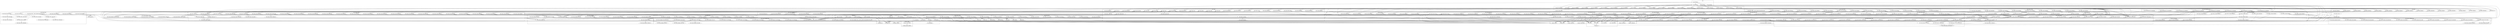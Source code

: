 digraph {
graph [overlap=false]
subgraph cluster_Scalar_Util {
	label="Scalar::Util";
	"Scalar::Util::blessed";
	"Scalar::Util::weaken";
	"Scalar::Util::BEGIN@10";
	"Scalar::Util::BEGIN@9";
}
subgraph cluster_warnings {
	label="warnings";
	"warnings::CORE:match";
	"warnings::unimport";
	"warnings::import";
	"warnings::CORE:regcomp";
}
subgraph cluster_PerlIO {
	label="PerlIO";
	"PerlIO::get_layers";
}
subgraph cluster_Test_More {
	label="Test::More";
	"Test::More::BEGIN@11";
	"Test::More::import";
	"Test::More::BEGIN@18";
	"Test::More::BEGIN@53";
	"Test::More::BEGIN@23";
	"Test::More::BEGIN@3";
	"Test::More::import_extra";
	"Test::More::BEGIN@10";
	"Test::More::BEGIN@4";
	"Test::More::BEGIN@16";
	"Test::More::BEGIN@5";
	"Test::More::BEGIN@225";
	"Test::More::BEGIN@260";
	"Test::More::BEGIN@15";
	"Test::More::done_testing";
	"Test::More::BEGIN@13";
	"Test::More::BEGIN@21";
	"Test::More::ok";
	"Test::More::BEGIN@12";
	"Test::More::BEGIN@121";
	"Test::More::BEGIN@19";
}
subgraph cluster_Test_More_DeepCheck_Strict {
	label="Test::More::DeepCheck::Strict";
	"Test::More::DeepCheck::Strict::BEGIN@6";
	"Test::More::DeepCheck::Strict::BEGIN@5";
	"Test::More::DeepCheck::Strict::BEGIN@2";
	"Test::More::DeepCheck::Strict::BEGIN@63";
	"Test::More::DeepCheck::Strict::BEGIN@7";
	"Test::More::DeepCheck::Strict::BEGIN@8";
	"Test::More::DeepCheck::Strict::BEGIN@3";
	"Test::More::DeepCheck::Strict::BEGIN@10";
}
subgraph cluster_XSLoader {
	label="XSLoader";
	"XSLoader::load";
}
subgraph cluster_Test_Stream_HashBase_Meta {
	label="Test::Stream::HashBase::Meta";
	"Test::Stream::HashBase::Meta::BEGIN@92";
	"Test::Stream::HashBase::Meta::BEGIN@2";
	"Test::Stream::HashBase::Meta::__ANON__[lib/Test/Stream/HashBase/Meta.pm:95]";
	"Test::Stream::HashBase::Meta::BEGIN@3";
	"Test::Stream::HashBase::Meta::new";
	"Test::Stream::HashBase::Meta::get";
	"Test::Stream::HashBase::Meta::baseclass";
	"Test::Stream::HashBase::Meta::order";
	"Test::Stream::HashBase::Meta::BEGIN@5";
	"Test::Stream::HashBase::Meta::add_accessors";
	"Test::Stream::HashBase::Meta::BEGIN@65";
	"Test::Stream::HashBase::Meta::subclass";
	"Test::Stream::HashBase::Meta::__ANON__[lib/Test/Stream/HashBase/Meta.pm:94]";
	"Test::Stream::HashBase::Meta::BEGIN@58";
	"Test::Stream::HashBase::Meta::fields";
}
subgraph cluster_Test_Stream_Exporter_Meta {
	label="Test::Stream::Exporter::Meta";
	"Test::Stream::Exporter::Meta::add_default";
	"Test::Stream::Exporter::Meta::get";
	"Test::Stream::Exporter::Meta::BEGIN@2";
	"Test::Stream::Exporter::Meta::BEGIN@101";
	"Test::Stream::Exporter::Meta::BEGIN@3";
	"Test::Stream::Exporter::Meta::add";
	"Test::Stream::Exporter::Meta::BEGIN@100";
	"Test::Stream::Exporter::Meta::new";
	"Test::Stream::Exporter::Meta::add_default_bulk";
	"Test::Stream::Exporter::Meta::BEGIN@101.2";
	"Test::Stream::Exporter::Meta::BEGIN@89";
	"Test::Stream::Exporter::Meta::exports";
	"Test::Stream::Exporter::Meta::add_bulk";
	"Test::Stream::Exporter::Meta::default";
	"Test::Stream::Exporter::Meta::BEGIN@100.1";
	"Test::Stream::Exporter::Meta::BEGIN@5";
}
subgraph cluster_Test_Stream_Event_Finish {
	label="Test::Stream::Event::Finish";
	"Test::Stream::Event::Finish::BEGIN@2";
	"Test::Stream::Event::Finish::BEGIN@5";
	"Test::Stream::Event::Finish::BEGIN@3";
}
subgraph cluster_warnings_register {
	label="warnings::register";
	"warnings::register::import";
	"warnings::register::mkMask";
}
subgraph cluster_Test_Stream_ExitMagic_Context {
	label="Test::Stream::ExitMagic::Context";
	"Test::Stream::ExitMagic::Context::BEGIN@5";
	"Test::Stream::ExitMagic::Context::init";
	"Test::Stream::ExitMagic::Context::snapshot";
	"Test::Stream::ExitMagic::Context::BEGIN@2";
	"Test::Stream::ExitMagic::Context::BEGIN@3";
}
subgraph cluster_strict {
	label="strict";
	"strict::CORE:match";
	"strict::import";
	"strict::CORE:regcomp";
	"strict::unimport";
	"strict::bits";
}
subgraph cluster_Test_Stream_Event_Bail {
	label="Test::Stream::Event::Bail";
	"Test::Stream::Event::Bail::BEGIN@5";
	"Test::Stream::Event::Bail::BEGIN@3";
	"Test::Stream::Event::Bail::BEGIN@2";
}
subgraph cluster_Test_Stream_PackageUtil {
	label="Test::Stream::PackageUtil";
	"Test::Stream::PackageUtil::BEGIN@46";
	"Test::Stream::PackageUtil::CORE:match";
	"Test::Stream::PackageUtil::BEGIN@2";
	"Test::Stream::PackageUtil::import";
	"Test::Stream::PackageUtil::BEGIN@61";
	"Test::Stream::PackageUtil::package_sym";
	"Test::Stream::PackageUtil::BEGIN@3";
	"Test::Stream::PackageUtil::BEGIN@47";
	"Test::Stream::PackageUtil::package_purge_sym";
	"Test::Stream::PackageUtil::BEGIN@19";
}
subgraph cluster_Test_Stream_ArrayBase {
	label="Test::Stream::ArrayBase";
	"Test::Stream::ArrayBase::BEGIN@9";
	"Test::Stream::ArrayBase::import";
	"Test::Stream::ArrayBase::BEGIN@5";
	"Test::Stream::ArrayBase::BEGIN@6";
	"Test::Stream::ArrayBase::BEGIN@3";
	"Test::Stream::ArrayBase::BEGIN@2";
	"Test::Stream::ArrayBase::BEGIN@29";
	"Test::Stream::ArrayBase::BEGIN@7";
	"Test::Stream::ArrayBase::CORE:subst";
	"Test::Stream::ArrayBase::apply_to";
}
subgraph cluster_Test_Stream_Util {
	label="Test::Stream::Util";
	"Test::Stream::Util::BEGIN@2";
	"Test::Stream::Util::BEGIN@81";
	"Test::Stream::Util::BEGIN@6";
	"Test::Stream::Util::BEGIN@5";
	"Test::Stream::Util::BEGIN@170";
	"Test::Stream::Util::BEGIN@3";
	"Test::Stream::Util::_local_protect";
	"Test::Stream::Util::BEGIN@7";
}
subgraph cluster_Test_Stream_ExitMagic {
	label="Test::Stream::ExitMagic";
	"Test::Stream::ExitMagic::BEGIN@3";
	"Test::Stream::ExitMagic::do_magic";
	"Test::Stream::ExitMagic::BEGIN@7";
	"Test::Stream::ExitMagic::init";
	"Test::Stream::ExitMagic::be_helpful_magic";
	"Test::Stream::ExitMagic::BEGIN@2";
}
subgraph cluster_Test_Stream_Exporter {
	label="Test::Stream::Exporter";
	"Test::Stream::Exporter::BEGIN@3";
	"Test::Stream::Exporter::__ANON__[lib/Test/Stream/Exporter.pm:39]";
	"Test::Stream::Exporter::BEGIN@5";
	"Test::Stream::Exporter::BEGIN@6";
	"Test::Stream::Exporter::default_export";
	"Test::Stream::Exporter::BEGIN@17";
	"Test::Stream::Exporter::import";
	"Test::Stream::Exporter::export_meta";
	"Test::Stream::Exporter::BEGIN@72";
	"Test::Stream::Exporter::default_exports";
	"Test::Stream::Exporter::export_to";
	"Test::Stream::Exporter::export";
	"Test::Stream::Exporter::CORE:subst";
	"Test::Stream::Exporter::cleanup";
	"Test::Stream::Exporter::BEGIN@2";
	"Test::Stream::Exporter::exports";
}
subgraph cluster_Test_Stream_Block {
	label="Test::Stream::Block";
	"Test::Stream::Block::BEGIN@2";
	"Test::Stream::Block::BEGIN@6";
	"Test::Stream::Block::BEGIN@8";
	"Test::Stream::Block::BEGIN@5";
	"Test::Stream::Block::BEGIN@176";
	"Test::Stream::Block::BEGIN@3";
}
subgraph cluster_Test_Stream_Threads {
	label="Test::Stream::Threads";
	"Test::Stream::Threads::BEGIN@6";
	"Test::Stream::Threads::BEGIN@3";
	"Test::Stream::Threads::BEGIN@2";
	"Test::Stream::Threads::BEGIN@5";
	"Test::Stream::Threads::BEGIN@23";
}
subgraph cluster_main {
	label="main";
	"main::RUNTIME";
	"main::BEGIN@4";
	"main::BEGIN@1";
	"main::BEGIN@2";
}
subgraph cluster_Test_Stream_Event {
	label="Test::Stream::Event";
	"Test::Stream::Event::init";
	"Test::Stream::Event::BEGIN@2";
	"Test::Stream::Event::BEGIN@3";
	"Test::Stream::Event::BEGIN@6";
	"Test::Stream::Event::BEGIN@8";
	"Test::Stream::Event::import";
	"Test::Stream::Event::BEGIN@5";
	"Test::Stream::Event::encoding";
}
subgraph cluster_Test_Stream_Event_Subtest {
	label="Test::Stream::Event::Subtest";
	"Test::Stream::Event::Subtest::BEGIN@3";
	"Test::Stream::Event::Subtest::BEGIN@2";
	"Test::Stream::Event::Subtest::BEGIN@6";
	"Test::Stream::Event::Subtest::BEGIN@7";
	"Test::Stream::Event::Subtest::BEGIN@5";
	"Test::Stream::Event::Subtest::BEGIN@9";
}
subgraph cluster_Test_Builder {
	label="Test::Builder";
	"Test::Builder::reset";
	"Test::Builder::BEGIN@3";
	"Test::Builder::BEGIN@12";
	"Test::Builder::BEGIN@262";
	"Test::Builder::BEGIN@22";
	"Test::Builder::BEGIN@4";
	"Test::Builder::BEGIN@11";
	"Test::Builder::BEGIN@261";
	"Test::Builder::BEGIN@14";
	"Test::Builder::BEGIN@15";
	"Test::Builder::new";
	"Test::Builder::BEGIN@5";
	"Test::Builder::BEGIN@13";
	"Test::Builder::BEGIN@944";
	"Test::Builder::BEGIN@17";
	"Test::Builder::create";
	"Test::Builder::BEGIN@20";
	"Test::Builder::BEGIN@18";
}
subgraph cluster_Test_More_DeepCheck {
	label="Test::More::DeepCheck";
	"Test::More::DeepCheck::BEGIN@2";
	"Test::More::DeepCheck::BEGIN@3";
	"Test::More::DeepCheck::BEGIN@5";
}
subgraph cluster_version {
	label="version";
	"version::(bool";
	"version::(cmp";
}
subgraph cluster_Test_Stream_Event_Diag {
	label="Test::Stream::Event::Diag";
	"Test::Stream::Event::Diag::BEGIN@12";
	"Test::Stream::Event::Diag::BEGIN@2";
	"Test::Stream::Event::Diag::BEGIN@10";
	"Test::Stream::Event::Diag::BEGIN@5";
	"Test::Stream::Event::Diag::BEGIN@3";
	"Test::Stream::Event::Diag::BEGIN@11";
}
subgraph cluster_Test_Stream {
	label="Test::Stream";
	"Test::Stream::END";
	"Test::Stream::plan";
	"Test::Stream::before_import";
	"Test::Stream::ended";
	"Test::Stream::failed";
	"Test::Stream::done_testing";
	"Test::Stream::count";
	"Test::Stream::BEGIN@9";
	"Test::Stream::_process_event";
	"Test::Stream::_update_state";
	"Test::Stream::BEGIN@628";
	"Test::Stream::BEGIN@13";
	"Test::Stream::BEGIN@10";
	"Test::Stream::BEGIN@2";
	"Test::Stream::_render_tap";
	"Test::Stream::_finalize_event";
	"Test::Stream::BEGIN@11";
	"Test::Stream::CORE:print";
	"Test::Stream::send";
	"Test::Stream::BEGIN@659";
	"Test::Stream::shared";
	"Test::Stream::init";
	"Test::Stream::BEGIN@8";
	"Test::Stream::BEGIN@12";
	"Test::Stream::BEGIN@47";
	"Test::Stream::BEGIN@15";
	"Test::Stream::BEGIN@3";
	"Test::Stream::_reset";
}
subgraph cluster_Test_Stream_Context {
	label="Test::Stream::Context";
	"Test::Stream::Context::BEGIN@407";
	"Test::Stream::Context::_ok";
	"Test::Stream::Context::ok";
	"Test::Stream::Context::BEGIN@77";
	"Test::Stream::Context::finish";
	"Test::Stream::Context::BEGIN@9";
	"Test::Stream::Context::BEGIN@406";
	"Test::Stream::Context::BEGIN@426";
	"Test::Stream::Context::BEGIN@7";
	"Test::Stream::Context::register_event";
	"Test::Stream::Context::_plan";
	"Test::Stream::Context::_find_context";
	"Test::Stream::Context::snapshot";
	"Test::Stream::Context::BEGIN@385";
	"Test::Stream::Context::BEGIN@5";
	"Test::Stream::Context::CORE:subst";
	"Test::Stream::Context::done_testing";
	"Test::Stream::Context::BEGIN@2";
	"Test::Stream::Context::CORE:match";
	"Test::Stream::Context::BEGIN@433";
	"Test::Stream::Context::BEGIN@425";
	"Test::Stream::Context::BEGIN@11";
	"Test::Stream::Context::BEGIN@12";
	"Test::Stream::Context::BEGIN@24";
	"Test::Stream::Context::DESTROY";
	"Test::Stream::Context::BEGIN@18";
	"Test::Stream::Context::BEGIN@14";
	"Test::Stream::Context::context";
	"Test::Stream::Context::BEGIN@10";
	"Test::Stream::Context::BEGIN@3";
	"Test::Stream::Context::BEGIN@78";
}
subgraph cluster_Test_Stream_HashBase {
	label="Test::Stream::HashBase";
	"Test::Stream::HashBase::BEGIN@29";
	"Test::Stream::HashBase::import";
	"Test::Stream::HashBase::apply_to";
	"Test::Stream::HashBase::BEGIN@3";
	"Test::Stream::HashBase::BEGIN@5";
	"Test::Stream::HashBase::new_ordered";
	"Test::Stream::HashBase::BEGIN@6";
	"Test::Stream::HashBase::BEGIN@2";
	"Test::Stream::HashBase::BEGIN@7";
	"Test::Stream::HashBase::CORE:subst";
	"Test::Stream::HashBase::BEGIN@9";
	"Test::Stream::HashBase::new";
}
subgraph cluster_Test_Stream_Event_Note {
	label="Test::Stream::Event::Note";
	"Test::Stream::Event::Note::BEGIN@3";
	"Test::Stream::Event::Note::BEGIN@5";
	"Test::Stream::Event::Note::BEGIN@10";
	"Test::Stream::Event::Note::BEGIN@2";
}
subgraph cluster_Test_Stream_IOSets {
	label="Test::Stream::IOSets";
	"Test::Stream::IOSets::BEGIN@5";
	"Test::Stream::IOSets::CORE:select";
	"Test::Stream::IOSets::CORE:binmode";
	"Test::Stream::IOSets::__ANON__[lib/Test/Stream/IOSets.pm:76]";
	"Test::Stream::IOSets::new";
	"Test::Stream::IOSets::BEGIN@3";
	"Test::Stream::IOSets::init_legacy";
	"Test::Stream::IOSets::CORE:open";
	"Test::Stream::IOSets::reset_legacy";
	"Test::Stream::IOSets::_apply_layers";
	"Test::Stream::IOSets::_autoflush";
	"Test::Stream::IOSets::open_handles";
	"Test::Stream::IOSets::CORE:match";
	"Test::Stream::IOSets::_copy_io_layers";
	"Test::Stream::IOSets::BEGIN@2";
}
subgraph cluster_Test_More_Tools {
	label="Test::More::Tools";
	"Test::More::Tools::BEGIN@11";
	"Test::More::Tools::BEGIN@2";
	"Test::More::Tools::BEGIN@3";
	"Test::More::Tools::BEGIN@145";
	"Test::More::Tools::BEGIN@12";
	"Test::More::Tools::BEGIN@5";
	"Test::More::Tools::BEGIN@7";
}
subgraph cluster_Config {
	label="Config";
	"Config::import";
	"Config::BEGIN@35";
	"Config::BEGIN@9";
	"Config::TIEHASH";
	"Config::FETCH";
}
subgraph cluster_Test_Stream_Event_Ok {
	label="Test::Stream::Event::Ok";
	"Test::Stream::Event::Ok::init";
	"Test::Stream::Event::Ok::BEGIN@3";
	"Test::Stream::Event::Ok::BEGIN@5";
	"Test::Stream::Event::Ok::BEGIN@134";
	"Test::Stream::Event::Ok::CORE:subst";
	"Test::Stream::Event::Ok::BEGIN@6";
	"Test::Stream::Event::Ok::BEGIN@2";
	"Test::Stream::Event::Ok::BEGIN@9";
	"Test::Stream::Event::Ok::BEGIN@7";
	"Test::Stream::Event::Ok::to_tap";
}
subgraph cluster_vars {
	label="vars";
	"vars::BEGIN@3";
	"vars::import";
	"vars::CORE:match";
	"vars::BEGIN@7";
	"vars::BEGIN@8";
}
subgraph cluster_UNIVERSAL {
	label="UNIVERSAL";
	"UNIVERSAL::can";
	"UNIVERSAL::isa";
	"UNIVERSAL::VERSION";
}
subgraph cluster_Test_Stream_Meta {
	label="Test::Stream::Meta";
	"Test::Stream::Meta::BEGIN@3";
	"Test::Stream::Meta::BEGIN@8";
	"Test::Stream::Meta::init_tester";
	"Test::Stream::Meta::BEGIN@14";
	"Test::Stream::Meta::BEGIN@6";
	"Test::Stream::Meta::is_tester";
	"Test::Stream::Meta::BEGIN@5";
	"Test::Stream::Meta::BEGIN@12";
	"Test::Stream::Meta::BEGIN@2";
}
subgraph cluster_Test_Stream_Carp {
	label="Test::Stream::Carp";
	"Test::Stream::Carp::BEGIN@3";
	"Test::Stream::Carp::BEGIN@5";
	"Test::Stream::Carp::BEGIN@2";
}
subgraph cluster_List_Util {
	label="List::Util";
	"List::Util::BEGIN@12";
	"List::Util::BEGIN@11";
}
subgraph cluster_Test_Stream_Event_Plan {
	label="Test::Stream::Event::Plan";
	"Test::Stream::Event::Plan::to_tap";
	"Test::Stream::Event::Plan::BEGIN@5";
	"Test::Stream::Event::Plan::BEGIN@2";
	"Test::Stream::Event::Plan::BEGIN@10";
	"Test::Stream::Event::Plan::BEGIN@3";
	"Test::Stream::Event::Plan::init";
}
subgraph cluster_Exporter {
	label="Exporter";
	"Exporter::CORE:match";
	"Exporter::CORE:subst";
	"Exporter::import";
}
subgraph cluster_Test_Stream_Subtest {
	label="Test::Stream::Subtest";
	"Test::Stream::Subtest::BEGIN@38";
	"Test::Stream::Subtest::BEGIN@2";
	"Test::Stream::Subtest::BEGIN@9";
	"Test::Stream::Subtest::BEGIN@14";
	"Test::Stream::Subtest::BEGIN@10";
	"Test::Stream::Subtest::BEGIN@3";
	"Test::Stream::Subtest::BEGIN@12";
	"Test::Stream::Subtest::BEGIN@11";
	"Test::Stream::Subtest::BEGIN@5";
}
subgraph cluster_Test_Stream_Toolset {
	label="Test::Stream::Toolset";
	"Test::Stream::Toolset::__ANON__[lib/Test/Stream/Toolset.pm:58]";
	"Test::Stream::Toolset::BEGIN@3";
	"Test::Stream::Toolset::BEGIN@7";
	"Test::Stream::Toolset::BEGIN@11";
	"Test::Stream::Toolset::BEGIN@14";
	"Test::Stream::Toolset::BEGIN@16";
	"Test::Stream::Toolset::BEGIN@2";
	"Test::Stream::Toolset::BEGIN@12";
	"Test::Stream::Toolset::BEGIN@5";
	"Test::Stream::Toolset::BEGIN@6";
	"Test::Stream::Toolset::BEGIN@18";
	"Test::Stream::Toolset::BEGIN@13";
	"Test::Stream::Toolset::BEGIN@15";
	"Test::Stream::Toolset::BEGIN@10";
}
subgraph cluster_Test_Stream_ArrayBase_Meta {
	label="Test::Stream::ArrayBase::Meta";
	"Test::Stream::ArrayBase::Meta::BEGIN@2";
	"Test::Stream::ArrayBase::Meta::get";
	"Test::Stream::ArrayBase::Meta::BEGIN@57";
	"Test::Stream::ArrayBase::Meta::new";
	"Test::Stream::ArrayBase::Meta::BEGIN@5";
	"Test::Stream::ArrayBase::Meta::BEGIN@3";
	"Test::Stream::ArrayBase::Meta::fields";
	"Test::Stream::ArrayBase::Meta::baseclass";
	"Test::Stream::ArrayBase::Meta::subclass";
	"Test::Stream::ArrayBase::Meta::BEGIN@106";
	"Test::Stream::ArrayBase::Meta::_GROW";
	"Test::Stream::ArrayBase::Meta::add_accessors";
}
"Test::More::BEGIN@10" -> "Test::Stream::BEGIN@628";
"Test::Stream::Toolset::BEGIN@13" -> "Test::Stream::Event::Note::BEGIN@2";
"Test::Stream::ExitMagic::do_magic" -> "Test::Stream::ExitMagic::be_helpful_magic";
"Test::More::import" -> "Test::More::import_extra";
"Test::Stream::Event::BEGIN@8" -> "Test::Stream::HashBase::BEGIN@29";
"Test::Stream::Meta::BEGIN@8" -> "Test::Stream::HashBase::import";
"Test::Stream::BEGIN@15" -> "Test::Stream::HashBase::import";
"Test::Stream::Block::BEGIN@8" -> "Test::Stream::HashBase::import";
"Test::Stream::Event::BEGIN@8" -> "Test::Stream::HashBase::import";
"Test::Stream::ExitMagic::Context::BEGIN@5" -> "Test::Stream::HashBase::import";
"Test::Stream::Context::BEGIN@14" -> "Test::Stream::HashBase::import";
"Test::Stream::ExitMagic::BEGIN@7" -> "Test::Stream::HashBase::import";
"Test::Stream::BEGIN@8" -> "Test::Stream::Context::BEGIN@7";
"Test::Stream::Toolset::BEGIN@14" -> "Test::Stream::Event::Ok::BEGIN@6";
"Test::Stream::Context::BEGIN@12" -> "Test::Stream::Meta::BEGIN@5";
"Test::Stream::shared" -> "Test::Stream::ExitMagic::BEGIN@3";
"Test::More::BEGIN@12" -> "Test::Stream::Toolset::BEGIN@14";
"Test::Builder::create" -> "Test::Builder::reset";
"Test::Stream::Context::BEGIN@7" -> "Test::Stream::Carp::BEGIN@2";
"Test::More::BEGIN@10" -> "Test::Stream::BEGIN@659";
"Test::More::BEGIN@12" -> "Test::Stream::Toolset::BEGIN@13";
"Test::More::BEGIN@10" -> "Test::Stream::BEGIN@12";
"Test::Stream::BEGIN@8" -> "Test::Stream::Context::BEGIN@18";
"Test::Stream::Block::BEGIN@176" -> "strict::unimport";
"Test::Stream::Context::BEGIN@385" -> "strict::unimport";
"Test::Stream::Context::BEGIN@406" -> "strict::unimport";
"Test::Stream::Context::BEGIN@77" -> "strict::unimport";
"Test::Stream::Exporter::BEGIN@72" -> "strict::unimport";
"Test::Stream::HashBase::BEGIN@29" -> "strict::unimport";
"Test::Stream::ArrayBase::Meta::BEGIN@57" -> "strict::unimport";
"Test::Stream::Exporter::Meta::BEGIN@101" -> "strict::unimport";
"Test::Builder::BEGIN@261" -> "strict::unimport";
"Test::Stream::Exporter::Meta::BEGIN@89" -> "strict::unimport";
"Config::BEGIN@35" -> "strict::unimport";
"Test::Stream::HashBase::Meta::BEGIN@92" -> "strict::unimport";
"Test::Stream::ArrayBase::BEGIN@29" -> "strict::unimport";
"Test::Stream::PackageUtil::BEGIN@47" -> "strict::unimport";
"Test::Stream::PackageUtil::BEGIN@19" -> "strict::unimport";
"Test::Stream::ArrayBase::Meta::BEGIN@106" -> "strict::unimport";
"Test::Stream::HashBase::Meta::BEGIN@58" -> "strict::unimport";
"Test::Stream::Context::BEGIN@425" -> "strict::unimport";
"Test::Stream::Exporter::Meta::BEGIN@100" -> "strict::unimport";
"Test::Stream::PackageUtil::BEGIN@61" -> "strict::unimport";
"Test::Stream::IOSets::open_handles" -> "Test::Stream::IOSets::_autoflush";
"Test::Stream::IOSets::init_legacy" -> "Test::Stream::IOSets::_autoflush";
"Test::Stream::HashBase::apply_to" -> "Test::Stream::HashBase::Meta::baseclass";
"Test::Stream::Context::BEGIN@10" -> "Test::Stream::Event::BEGIN@5";
"Test::More::ok" -> "Test::Stream::Context::ok";
"Test::Builder::BEGIN@22" -> "Test::Stream::Meta::is_tester";
"Test::Stream::Context::context" -> "Test::Stream::Meta::is_tester";
"Test::More::BEGIN@19" -> "Test::More::DeepCheck::Strict::BEGIN@5";
"Test::Stream::Exporter::__ANON__[lib/Test/Stream/Exporter.pm:39]" -> "Test::Stream::before_import";
"Test::Stream::PackageUtil::package_sym" -> "Test::Stream::PackageUtil::CORE:match";
"Test::Stream::IOSets::init_legacy" -> "Test::Stream::IOSets::open_handles";
"Test::More::BEGIN@10" -> "Test::Stream::BEGIN@10";
"Test::More::BEGIN@21" -> "Test::Builder::BEGIN@3";
"Test::Stream::HashBase::apply_to" -> "Test::Stream::Exporter::Meta::new";
"Test::Stream::Exporter::import" -> "Test::Stream::Exporter::Meta::new";
"Test::Stream::ArrayBase::apply_to" -> "Test::Stream::Exporter::Meta::new";
"Test::Stream::Exporter::BEGIN@17" -> "Test::Stream::Exporter::Meta::new";
"Test::Stream::Exporter::export_to" -> "Test::Stream::Exporter::Meta::new";
"Test::Stream::ArrayBase::apply_to" -> "Test::Stream::ArrayBase::Meta::get";
"Test::Stream::ArrayBase::Meta::subclass" -> "Test::Stream::ArrayBase::Meta::get";
"Exporter::import" -> "Exporter::CORE:match";
"main::BEGIN@4" -> "Test::More::BEGIN@21";
"Test::Stream::Context::BEGIN@10" -> "Test::Stream::Event::BEGIN@2";
"Test::Stream::Threads::BEGIN@6" -> "Config::import";
"Test::Stream::IOSets::init_legacy" -> "Test::Stream::IOSets::_copy_io_layers";
"Test::More::BEGIN@21" -> "Test::Builder::BEGIN@11";
"Test::More::BEGIN@10" -> "Test::Stream::BEGIN@15";
"Test::Stream::HashBase::BEGIN@5" -> "Test::Stream::HashBase::Meta::BEGIN@92";
"Scalar::Util::BEGIN@10" -> "vars::BEGIN@8";
"Test::Stream::Context::BEGIN@12" -> "Test::Stream::Meta::BEGIN@8";
"Test::Stream::BEGIN@8" -> "Test::Stream::Exporter::default_exports";
"main::BEGIN@4" -> "Test::Stream::Exporter::default_exports";
"Test::More::BEGIN@18" -> "Test::Stream::Exporter::default_exports";
"Test::More::BEGIN@12" -> "Test::Stream::Exporter::default_exports";
"Test::More::BEGIN@10" -> "Test::Stream::Exporter::default_exports";
"Test::Stream::Context::BEGIN@12" -> "Test::Stream::Exporter::default_exports";
"Test::More::BEGIN@13" -> "Test::Stream::Exporter::default_exports";
"Test::Stream::Context::BEGIN@9" -> "Test::Stream::Exporter::default_exports";
"Test::Stream::Carp::BEGIN@5" -> "Test::Stream::Exporter::default_exports";
"Test::More::BEGIN@13" -> "Test::Stream::Subtest::BEGIN@9";
"Test::Stream::Exporter::BEGIN@6" -> "Test::Stream::Exporter::Meta::BEGIN@3";
"Test::Stream::ArrayBase::BEGIN@5" -> "Test::Stream::ArrayBase::Meta::_GROW";
"Test::More::DeepCheck::Strict::BEGIN@10" -> "Test::Stream::ArrayBase::BEGIN@7";
"Test::More::BEGIN@12" -> "Test::Stream::Toolset::BEGIN@6";
"Test::More::BEGIN@19" -> "Test::More::DeepCheck::Strict::BEGIN@7";
"Test::Stream::Toolset::BEGIN@11" -> "Test::Stream::Event::Diag::BEGIN@5";
"main::BEGIN@4" -> "Test::More::BEGIN@3";
"Test::Stream::IOSets::new" -> "Test::Stream::IOSets::reset_legacy";
"Test::More::DeepCheck::Strict::BEGIN@10" -> "Test::Stream::ArrayBase::BEGIN@6";
"Test::Stream::Context::BEGIN@9" -> "Test::Stream::Threads::BEGIN@23";
"Test::More::BEGIN@18" -> "Test::More::Tools::BEGIN@11";
"Test::Stream::Exporter::Meta::BEGIN@5" -> "Test::Stream::PackageUtil::import";
"Test::Stream::Meta::BEGIN@12" -> "Test::Stream::PackageUtil::import";
"Test::Stream::Exporter::BEGIN@5" -> "Test::Stream::PackageUtil::import";
"Test::Stream::HashBase::new" -> "Test::Stream::ExitMagic::init";
"Test::Stream::Toolset::BEGIN@11" -> "Test::Stream::Event::Diag::BEGIN@12";
"Scalar::Util::BEGIN@10" -> "vars::BEGIN@3";
"List::Util::BEGIN@12" -> "vars::import";
"Scalar::Util::BEGIN@10" -> "vars::import";
"Test::More::BEGIN@13" -> "Test::Stream::Subtest::BEGIN@10";
"Test::Stream::Event::BEGIN@8" -> "Test::Stream::HashBase::BEGIN@9";
"Test::Stream::Context::BEGIN@5" -> "Scalar::Util::BEGIN@10";
"Test::Stream::Context::BEGIN@11" -> "Test::Stream::Util::BEGIN@81";
"Test::Stream::Toolset::BEGIN@14" -> "Test::Stream::Event::Ok::BEGIN@2";
"main::BEGIN@1" -> "strict::CORE:regcomp";
"Test::More::DeepCheck::Strict::BEGIN@10" -> "Test::Stream::ArrayBase::BEGIN@5";
"Test::Stream::Subtest::BEGIN@14" -> "Test::Stream::Block::BEGIN@5";
"Test::Stream::Exporter::Meta::add" -> "Test::Stream::PackageUtil::package_sym";
"Test::Stream::Exporter::Meta::add_default_bulk" -> "Test::Stream::PackageUtil::package_sym";
"Test::Stream::Exporter::Meta::add_bulk" -> "Test::Stream::PackageUtil::package_sym";
"main::BEGIN@4" -> "Test::More::BEGIN@16";
"Test::More::BEGIN@13" -> "Test::Stream::Subtest::BEGIN@2";
"main::BEGIN@2" -> "warnings::CORE:regcomp";
"Test::Stream::Carp::BEGIN@5" -> "Test::Stream::Exporter::BEGIN@72";
"Test::Stream::Event::Ok::init" -> "Test::Stream::Event::init";
"Test::Stream::Event::Plan::init" -> "Test::Stream::Event::init";
"Test::Stream::HashBase::new" -> "Test::Stream::Event::init";
"Test::Stream::Context::BEGIN@11" -> "Test::Stream::Util::BEGIN@7";
"Test::More::BEGIN@21" -> "Test::Builder::BEGIN@13";
"Test::Stream::Context::done_testing" -> "Test::Stream::done_testing";
"Test::Stream::BEGIN@8" -> "Test::Stream::Context::BEGIN@77";
"Test::Builder::new" -> "Test::Builder::create";
"main::BEGIN@4" -> "Test::More::BEGIN@18";
"main::BEGIN@4" -> "Test::More::BEGIN@53";
"Test::Stream::Carp::BEGIN@5" -> "Test::Stream::Exporter::BEGIN@2";
"Test::Stream::Context::BEGIN@12" -> "Test::Stream::Meta::BEGIN@14";
"Test::Stream::Exporter::BEGIN@6" -> "Test::Stream::Exporter::Meta::BEGIN@100";
"Test::Stream::ArrayBase::BEGIN@5" -> "Test::Stream::ArrayBase::Meta::BEGIN@106";
"Test::Stream::Context::context" -> "Test::Stream::Context::CORE:match";
"Test::Stream::Context::BEGIN@11" -> "Test::Stream::Util::BEGIN@6";
"Test::Stream::BEGIN@8" -> "Test::Stream::Context::BEGIN@3";
"Test::Stream::Toolset::BEGIN@12" -> "Test::Stream::Event::Finish::BEGIN@3";
"vars::import" -> "vars::CORE:match";
"Test::Builder::reset" -> "Test::Stream::HashBase::Meta::__ANON__[lib/Test/Stream/HashBase/Meta.pm:94]";
"Test::Stream::_reset" -> "Test::Stream::HashBase::Meta::__ANON__[lib/Test/Stream/HashBase/Meta.pm:94]";
"Test::Stream::Context::context" -> "Test::Stream::HashBase::Meta::__ANON__[lib/Test/Stream/HashBase/Meta.pm:94]";
"Test::Stream::ExitMagic::be_helpful_magic" -> "Test::Stream::HashBase::Meta::__ANON__[lib/Test/Stream/HashBase/Meta.pm:94]";
"Test::Stream::_update_state" -> "Test::Stream::HashBase::Meta::__ANON__[lib/Test/Stream/HashBase/Meta.pm:94]";
"Test::Stream::Context::_ok" -> "Test::Stream::HashBase::Meta::__ANON__[lib/Test/Stream/HashBase/Meta.pm:94]";
"Test::Stream::Event::Ok::to_tap" -> "Test::Stream::HashBase::Meta::__ANON__[lib/Test/Stream/HashBase/Meta.pm:94]";
"Test::Stream::ExitMagic::do_magic" -> "Test::Stream::HashBase::Meta::__ANON__[lib/Test/Stream/HashBase/Meta.pm:94]";
"Test::Stream::Context::finish" -> "Test::Stream::HashBase::Meta::__ANON__[lib/Test/Stream/HashBase/Meta.pm:94]";
"Test::Stream::END" -> "Test::Stream::HashBase::Meta::__ANON__[lib/Test/Stream/HashBase/Meta.pm:94]";
"Test::Stream::Event::Ok::init" -> "Test::Stream::HashBase::Meta::__ANON__[lib/Test/Stream/HashBase/Meta.pm:94]";
"Test::Stream::_finalize_event" -> "Test::Stream::HashBase::Meta::__ANON__[lib/Test/Stream/HashBase/Meta.pm:94]";
"Test::Stream::Context::_plan" -> "Test::Stream::HashBase::Meta::__ANON__[lib/Test/Stream/HashBase/Meta.pm:94]";
"Test::Stream::_render_tap" -> "Test::Stream::HashBase::Meta::__ANON__[lib/Test/Stream/HashBase/Meta.pm:94]";
"Test::Stream::Event::encoding" -> "Test::Stream::HashBase::Meta::__ANON__[lib/Test/Stream/HashBase/Meta.pm:94]";
"Test::Stream::Context::done_testing" -> "Test::Stream::HashBase::Meta::__ANON__[lib/Test/Stream/HashBase/Meta.pm:94]";
"Test::Stream::Exporter::default_export" -> "Test::Stream::Exporter::export_meta";
"Test::Stream::Exporter::export" -> "Test::Stream::Exporter::export_meta";
"Test::Stream::Exporter::exports" -> "Test::Stream::Exporter::export_meta";
"Test::Stream::Exporter::default_exports" -> "Test::Stream::Exporter::export_meta";
"Test::More::BEGIN@21" -> "Test::Builder::BEGIN@5";
"Test::Stream::END" -> "Test::Stream::ExitMagic::do_magic";
"Test::Stream::Context::BEGIN@5" -> "XSLoader::load";
"Test::Stream::ArrayBase::import" -> "Test::Stream::ArrayBase::apply_to";
"main::BEGIN@4" -> "Test::More::BEGIN@13";
"Test::Stream::BEGIN@8" -> "Test::Stream::Context::BEGIN@12";
"Test::More::BEGIN@21" -> "Test::Builder::BEGIN@12";
"Test::More::BEGIN@10" -> "Test::Stream::BEGIN@47";
"Test::Stream::Exporter::Meta::new" -> "Test::Stream::Exporter::Meta::add_bulk";
"Test::Stream::Exporter::exports" -> "Test::Stream::Exporter::Meta::add_bulk";
"Test::Stream::HashBase::BEGIN@5" -> "Test::Stream::HashBase::Meta::BEGIN@3";
"Test::Stream::Event::Note::BEGIN@2" -> "strict::import";
"Test::Stream::ExitMagic::Context::BEGIN@2" -> "strict::import";
"vars::BEGIN@8" -> "strict::import";
"Test::Stream::BEGIN@2" -> "strict::import";
"List::Util::BEGIN@11" -> "strict::import";
"Test::Stream::Event::Bail::BEGIN@2" -> "strict::import";
"Test::Stream::Event::Diag::BEGIN@2" -> "strict::import";
"Test::Stream::Util::BEGIN@2" -> "strict::import";
"Test::Stream::HashBase::Meta::BEGIN@2" -> "strict::import";
"Test::More::Tools::BEGIN@2" -> "strict::import";
"Test::Stream::PackageUtil::BEGIN@2" -> "strict::import";
"Test::Stream::Carp::BEGIN@2" -> "strict::import";
"Test::Stream::Block::BEGIN@2" -> "strict::import";
"Test::Stream::Event::Ok::BEGIN@2" -> "strict::import";
"Scalar::Util::BEGIN@9" -> "strict::import";
"Test::Stream::IOSets::BEGIN@2" -> "strict::import";
"Test::Builder::BEGIN@4" -> "strict::import";
"Test::Stream::ExitMagic::BEGIN@2" -> "strict::import";
"Test::More::BEGIN@4" -> "strict::import";
"Test::Stream::Exporter::Meta::BEGIN@2" -> "strict::import";
"Test::Stream::Subtest::BEGIN@2" -> "strict::import";
"Test::Stream::Event::Plan::BEGIN@2" -> "strict::import";
"Test::Stream::Exporter::BEGIN@2" -> "strict::import";
"Test::Stream::Meta::BEGIN@2" -> "strict::import";
"Test::Stream::ArrayBase::Meta::BEGIN@2" -> "strict::import";
"Test::Stream::Toolset::BEGIN@2" -> "strict::import";
"Test::More::DeepCheck::BEGIN@2" -> "strict::import";
"Test::Stream::Event::Subtest::BEGIN@2" -> "strict::import";
"Test::Stream::Context::BEGIN@2" -> "strict::import";
"Test::More::DeepCheck::Strict::BEGIN@2" -> "strict::import";
"Test::Stream::HashBase::BEGIN@2" -> "strict::import";
"Config::BEGIN@9" -> "strict::import";
"Test::Stream::Threads::BEGIN@2" -> "strict::import";
"main::BEGIN@1" -> "strict::import";
"Test::Stream::Event::BEGIN@2" -> "strict::import";
"Test::Stream::ArrayBase::BEGIN@2" -> "strict::import";
"Test::Stream::Event::Finish::BEGIN@2" -> "strict::import";
"Test::More::DeepCheck::Strict::BEGIN@10" -> "Test::Stream::ArrayBase::import";
"Test::More::DeepCheck::BEGIN@5" -> "Test::Stream::ArrayBase::import";
"Test::Stream::Toolset::BEGIN@11" -> "Test::Stream::Event::Diag::BEGIN@11";
"Test::Stream::Context::BEGIN@11" -> "Test::Stream::Util::BEGIN@170";
"Test::Stream::Exporter::default_export" -> "Test::Stream::Exporter::Meta::add_default";
"Test::Stream::Toolset::BEGIN@10" -> "Test::Stream::Event::Bail::BEGIN@3";
"Test::More::BEGIN@21" -> "Test::Builder::BEGIN@17";
"Test::More::BEGIN@21" -> "Test::Builder::BEGIN@944";
"main::BEGIN@4" -> "Test::More::import";
"Test::More::BEGIN@10" -> "Test::Stream::BEGIN@11";
"Test::Stream::ExitMagic::do_magic" -> "Test::Stream::HashBase::new";
"Test::Stream::HashBase::new_ordered" -> "Test::Stream::HashBase::new";
"Test::Stream::shared" -> "Test::Stream::HashBase::new";
"Test::Stream::Context::_plan" -> "Test::Stream::send";
"Test::Stream::Context::_ok" -> "Test::Stream::send";
"Test::Stream::Context::finish" -> "Test::Stream::send";
"Test::More::DeepCheck::Strict::BEGIN@10" -> "Test::Stream::ArrayBase::BEGIN@9";
"Test::More::BEGIN@18" -> "Test::More::Tools::BEGIN@12";
"main::RUNTIME" -> "main::BEGIN@1";
"Test::Stream::init" -> "Test::Stream::IOSets::new";
"Test::More::BEGIN@18" -> "Test::More::Tools::BEGIN@7";
"Test::Stream::ArrayBase::apply_to" -> "Test::Stream::ArrayBase::Meta::add_accessors";
"Test::Stream::Threads::BEGIN@6" -> "version::(cmp";
"Test::Stream::Context::BEGIN@7" -> "Test::Stream::Carp::BEGIN@3";
"main::BEGIN@4" -> "Test::More::BEGIN@260";
"Test::Stream::Toolset::BEGIN@12" -> "Test::Stream::Event::Finish::BEGIN@2";
"Test::Stream::IOSets::__ANON__[lib/Test/Stream/IOSets.pm:76]" -> "PerlIO::get_layers";
"Test::Stream::Carp::BEGIN@5" -> "Test::Stream::Exporter::BEGIN@6";
"Test::More::DeepCheck::Strict::BEGIN@10" -> "Test::Stream::ArrayBase::BEGIN@2";
"Test::Stream::Exporter::export_to" -> "Test::Stream::Exporter::Meta::exports";
"Test::Stream::Exporter::Meta::add" -> "Test::Stream::Exporter::Meta::exports";
"Test::Stream::Exporter::Meta::add_bulk" -> "Test::Stream::Exporter::Meta::exports";
"Test::Stream::Exporter::Meta::add_default_bulk" -> "Test::Stream::Exporter::Meta::exports";
"main::BEGIN@4" -> "Test::More::BEGIN@15";
"Test::Stream::Toolset::BEGIN@14" -> "Test::Stream::Event::Ok::BEGIN@134";
"Test::Stream::Event::Bail::BEGIN@5" -> "Test::Stream::Event::import";
"Test::Stream::Event::Note::BEGIN@5" -> "Test::Stream::Event::import";
"Test::Stream::Event::Ok::BEGIN@9" -> "Test::Stream::Event::import";
"Test::Stream::Event::Plan::BEGIN@5" -> "Test::Stream::Event::import";
"Test::Stream::Event::Finish::BEGIN@5" -> "Test::Stream::Event::import";
"Test::Stream::Event::Subtest::BEGIN@9" -> "Test::Stream::Event::import";
"Test::Stream::Event::Diag::BEGIN@5" -> "Test::Stream::Event::import";
"main::BEGIN@4" -> "Test::More::BEGIN@5";
"Test::Stream::ArrayBase::BEGIN@5" -> "Test::Stream::ArrayBase::Meta::BEGIN@57";
"Test::More::BEGIN@21" -> "Test::Builder::BEGIN@14";
"Test::Stream::ExitMagic::do_magic" -> "Test::Stream::failed";
"Test::Stream::IOSets::_apply_layers" -> "Test::Stream::IOSets::CORE:binmode";
"Test::More::BEGIN@12" -> "Test::Stream::Toolset::BEGIN@15";
"Test::Stream::send" -> "Test::Stream::_finalize_event";
"Test::Stream::HashBase::BEGIN@5" -> "Test::Stream::HashBase::Meta::BEGIN@2";
"Test::More::BEGIN@10" -> "Test::Stream::BEGIN@2";
"main::BEGIN@4" -> "Test::More::BEGIN@19";
"Test::Stream::Subtest::BEGIN@14" -> "Test::Stream::Block::BEGIN@6";
"Test::Stream::Subtest::BEGIN@14" -> "Test::Stream::Block::BEGIN@2";
"Test::Stream::Context::BEGIN@9" -> "Test::Stream::Threads::BEGIN@6";
"Test::Stream::Exporter::BEGIN@5" -> "Test::Stream::PackageUtil::BEGIN@47";
"Test::More::BEGIN@21" -> "Test::Builder::BEGIN@262";
"Test::More::BEGIN@18" -> "Test::More::Tools::BEGIN@2";
"Test::Stream::IOSets::_copy_io_layers" -> "Test::Stream::Util::_local_protect";
"Test::Stream::Carp::BEGIN@5" -> "Test::Stream::Exporter::BEGIN@5";
"Test::More::BEGIN@13" -> "Test::Stream::Subtest::BEGIN@11";
"warnings::register::import" -> "warnings::register::mkMask";
"Test::Stream::Carp::BEGIN@5" -> "Test::Stream::Exporter::import";
"Test::More::Tools::BEGIN@7" -> "Test::Stream::Exporter::import";
"Test::Stream::Meta::BEGIN@14" -> "Test::Stream::Exporter::import";
"Test::Stream::Toolset::BEGIN@18" -> "Test::Stream::Exporter::import";
"Test::More::BEGIN@23" -> "Test::Stream::Exporter::import";
"Test::Stream::Context::BEGIN@18" -> "Test::Stream::Exporter::import";
"Test::Stream::Util::BEGIN@6" -> "Test::Stream::Exporter::import";
"Test::Stream::BEGIN@47" -> "Test::Stream::Exporter::import";
"Test::Stream::Threads::BEGIN@23" -> "Test::Stream::Exporter::import";
"Test::Stream::Subtest::BEGIN@5" -> "Test::Stream::Exporter::import";
"Test::Stream::Threads::BEGIN@5" -> "Config::FETCH";
"Test::Stream::HashBase::apply_to" -> "Test::Stream::Exporter::export_to";
"Test::Stream::Exporter::import" -> "Test::Stream::Exporter::export_to";
"Test::More::import" -> "Test::Stream::Exporter::export_to";
"Test::Stream::ArrayBase::apply_to" -> "Test::Stream::Exporter::export_to";
"Test::Stream::Event::import" -> "Test::Stream::Exporter::export_to";
"Test::Stream::Exporter::__ANON__[lib/Test/Stream/Exporter.pm:39]" -> "Test::Stream::Exporter::export_to";
"Test::Stream::ExitMagic::do_magic" -> "Test::Stream::plan";
"Test::Stream::Exporter::cleanup" -> "Test::Stream::PackageUtil::package_purge_sym";
"vars::BEGIN@7" -> "warnings::register::import";
"main::BEGIN@4" -> "Test::More::BEGIN@11";
"Test::Builder::BEGIN@22" -> "Test::Stream::HashBase::Meta::__ANON__[lib/Test/Stream/HashBase/Meta.pm:95]";
"Test::Stream::Event::import" -> "Test::Stream::Context::register_event";
"Test::Stream::Toolset::BEGIN@14" -> "Test::Stream::Event::Ok::BEGIN@5";
"Test::More::BEGIN@21" -> "Test::Builder::BEGIN@18";
"Test::Stream::Threads::BEGIN@6" -> "Config::TIEHASH";
"Test::Stream::ArrayBase::BEGIN@5" -> "Test::Stream::ArrayBase::Meta::BEGIN@2";
"Test::Builder::BEGIN@11" -> "UNIVERSAL::VERSION";
"Test::More::BEGIN@10" -> "UNIVERSAL::VERSION";
"Test::Stream::done_testing" -> "Test::Stream::Context::snapshot";
"Test::Stream::Context::_plan" -> "Test::Stream::Context::snapshot";
"Test::Stream::Context::_ok" -> "Test::Stream::Context::snapshot";
"Test::Stream::Context::BEGIN@9" -> "Test::Stream::Threads::BEGIN@2";
"Test::Stream::Toolset::__ANON__[lib/Test/Stream/Toolset.pm:58]" -> "Test::Stream::Meta::init_tester";
"Test::Stream::ArrayBase::apply_to" -> "Test::More::DeepCheck::BEGIN@5";
"Test::Stream::HashBase::new" -> "Test::Stream::init";
"Test::Stream::Carp::BEGIN@5" -> "Test::Stream::Exporter::BEGIN@3";
"Test::Stream::BEGIN@8" -> "Test::Stream::Exporter::__ANON__[lib/Test/Stream/Exporter.pm:39]";
"Test::Stream::Event::Diag::BEGIN@10" -> "Test::Stream::Exporter::__ANON__[lib/Test/Stream/Exporter.pm:39]";
"Test::Stream::HashBase::Meta::BEGIN@5" -> "Test::Stream::Exporter::__ANON__[lib/Test/Stream/Exporter.pm:39]";
"Test::More::Tools::BEGIN@5" -> "Test::Stream::Exporter::__ANON__[lib/Test/Stream/Exporter.pm:39]";
"Test::Stream::Event::Subtest::BEGIN@7" -> "Test::Stream::Exporter::__ANON__[lib/Test/Stream/Exporter.pm:39]";
"Test::More::BEGIN@15" -> "Test::Stream::Exporter::__ANON__[lib/Test/Stream/Exporter.pm:39]";
"Test::Stream::Event::Note::BEGIN@10" -> "Test::Stream::Exporter::__ANON__[lib/Test/Stream/Exporter.pm:39]";
"Test::Builder::BEGIN@11" -> "Test::Stream::Exporter::__ANON__[lib/Test/Stream/Exporter.pm:39]";
"Test::More::BEGIN@12" -> "Test::Stream::Exporter::__ANON__[lib/Test/Stream/Exporter.pm:39]";
"Test::Stream::IOSets::BEGIN@5" -> "Test::Stream::Exporter::__ANON__[lib/Test/Stream/Exporter.pm:39]";
"Test::Stream::ArrayBase::Meta::BEGIN@5" -> "Test::Stream::Exporter::__ANON__[lib/Test/Stream/Exporter.pm:39]";
"Test::Stream::HashBase::BEGIN@6" -> "Test::Stream::Exporter::__ANON__[lib/Test/Stream/Exporter.pm:39]";
"Test::Stream::Toolset::BEGIN@11" -> "Test::Stream::Exporter::__ANON__[lib/Test/Stream/Exporter.pm:39]";
"Test::More::BEGIN@18" -> "Test::Stream::Exporter::__ANON__[lib/Test/Stream/Exporter.pm:39]";
"Test::Stream::Event::BEGIN@6" -> "Test::Stream::Exporter::__ANON__[lib/Test/Stream/Exporter.pm:39]";
"Test::Stream::Event::Plan::BEGIN@10" -> "Test::Stream::Exporter::__ANON__[lib/Test/Stream/Exporter.pm:39]";
"Test::Stream::BEGIN@11" -> "Test::Stream::Exporter::__ANON__[lib/Test/Stream/Exporter.pm:39]";
"Test::More::BEGIN@11" -> "Test::Stream::Exporter::__ANON__[lib/Test/Stream/Exporter.pm:39]";
"Test::Builder::BEGIN@13" -> "Test::Stream::Exporter::__ANON__[lib/Test/Stream/Exporter.pm:39]";
"Test::Builder::BEGIN@17" -> "Test::Stream::Exporter::__ANON__[lib/Test/Stream/Exporter.pm:39]";
"Test::Stream::Util::BEGIN@7" -> "Test::Stream::Exporter::__ANON__[lib/Test/Stream/Exporter.pm:39]";
"Test::Stream::Context::BEGIN@9" -> "Test::Stream::Exporter::__ANON__[lib/Test/Stream/Exporter.pm:39]";
"Test::Stream::Toolset::BEGIN@10" -> "Test::Stream::Exporter::__ANON__[lib/Test/Stream/Exporter.pm:39]";
"Test::Stream::BEGIN@13" -> "Test::Stream::Exporter::__ANON__[lib/Test/Stream/Exporter.pm:39]";
"Test::Builder::BEGIN@15" -> "Test::Stream::Exporter::__ANON__[lib/Test/Stream/Exporter.pm:39]";
"Test::Stream::Toolset::BEGIN@5" -> "Test::Stream::Exporter::__ANON__[lib/Test/Stream/Exporter.pm:39]";
"Test::Stream::Subtest::BEGIN@11" -> "Test::Stream::Exporter::__ANON__[lib/Test/Stream/Exporter.pm:39]";
"Test::Stream::BEGIN@12" -> "Test::Stream::Exporter::__ANON__[lib/Test/Stream/Exporter.pm:39]";
"Test::Stream::Toolset::BEGIN@13" -> "Test::Stream::Exporter::__ANON__[lib/Test/Stream/Exporter.pm:39]";
"Test::Builder::BEGIN@12" -> "Test::Stream::Exporter::__ANON__[lib/Test/Stream/Exporter.pm:39]";
"Test::More::DeepCheck::Strict::BEGIN@8" -> "Test::Stream::Exporter::__ANON__[lib/Test/Stream/Exporter.pm:39]";
"Test::Stream::Context::BEGIN@12" -> "Test::Stream::Exporter::__ANON__[lib/Test/Stream/Exporter.pm:39]";
"Test::Stream::Event::Diag::BEGIN@12" -> "Test::Stream::Exporter::__ANON__[lib/Test/Stream/Exporter.pm:39]";
"Test::Stream::Context::BEGIN@11" -> "Test::Stream::Exporter::__ANON__[lib/Test/Stream/Exporter.pm:39]";
"Test::More::BEGIN@13" -> "Test::Stream::Exporter::__ANON__[lib/Test/Stream/Exporter.pm:39]";
"Test::Stream::Meta::BEGIN@6" -> "Test::Stream::Exporter::__ANON__[lib/Test/Stream/Exporter.pm:39]";
"Test::More::DeepCheck::Strict::BEGIN@6" -> "Test::Stream::Exporter::__ANON__[lib/Test/Stream/Exporter.pm:39]";
"Test::Stream::Block::BEGIN@6" -> "Test::Stream::Exporter::__ANON__[lib/Test/Stream/Exporter.pm:39]";
"Test::Stream::Toolset::BEGIN@12" -> "Test::Stream::Exporter::__ANON__[lib/Test/Stream/Exporter.pm:39]";
"Test::More::BEGIN@19" -> "Test::Stream::Exporter::__ANON__[lib/Test/Stream/Exporter.pm:39]";
"Test::Stream::Toolset::BEGIN@14" -> "Test::Stream::Exporter::__ANON__[lib/Test/Stream/Exporter.pm:39]";
"Test::Stream::Toolset::BEGIN@7" -> "Test::Stream::Exporter::__ANON__[lib/Test/Stream/Exporter.pm:39]";
"Test::Stream::Subtest::BEGIN@12" -> "Test::Stream::Exporter::__ANON__[lib/Test/Stream/Exporter.pm:39]";
"Test::Stream::Event::Subtest::BEGIN@6" -> "Test::Stream::Exporter::__ANON__[lib/Test/Stream/Exporter.pm:39]";
"Test::More::Tools::BEGIN@11" -> "Test::Stream::Exporter::__ANON__[lib/Test/Stream/Exporter.pm:39]";
"Test::Stream::Toolset::BEGIN@16" -> "Test::Stream::Exporter::__ANON__[lib/Test/Stream/Exporter.pm:39]";
"Test::Stream::Event::Ok::BEGIN@6" -> "Test::Stream::Exporter::__ANON__[lib/Test/Stream/Exporter.pm:39]";
"Test::Stream::ArrayBase::BEGIN@6" -> "Test::Stream::Exporter::__ANON__[lib/Test/Stream/Exporter.pm:39]";
"Test::Builder::BEGIN@20" -> "Test::Stream::Exporter::__ANON__[lib/Test/Stream/Exporter.pm:39]";
"Test::Stream::Subtest::BEGIN@14" -> "Test::Stream::Exporter::__ANON__[lib/Test/Stream/Exporter.pm:39]";
"Test::Stream::Context::BEGIN@7" -> "Test::Stream::Exporter::__ANON__[lib/Test/Stream/Exporter.pm:39]";
"Test::Stream::Toolset::BEGIN@15" -> "Test::Stream::Exporter::__ANON__[lib/Test/Stream/Exporter.pm:39]";
"Test::More::DeepCheck::Strict::BEGIN@7" -> "Test::Stream::Exporter::__ANON__[lib/Test/Stream/Exporter.pm:39]";
"Test::Stream::Event::Ok::BEGIN@7" -> "Test::Stream::Exporter::__ANON__[lib/Test/Stream/Exporter.pm:39]";
"Test::Stream::Toolset::BEGIN@6" -> "Test::Stream::Exporter::__ANON__[lib/Test/Stream/Exporter.pm:39]";
"Test::Stream::Subtest::BEGIN@9" -> "Test::Stream::Exporter::__ANON__[lib/Test/Stream/Exporter.pm:39]";
"Test::More::BEGIN@10" -> "Test::Stream::Exporter::__ANON__[lib/Test/Stream/Exporter.pm:39]";
"Test::Builder::BEGIN@14" -> "Test::Stream::Exporter::__ANON__[lib/Test/Stream/Exporter.pm:39]";
"Test::Stream::BEGIN@9" -> "Test::Stream::Exporter::__ANON__[lib/Test/Stream/Exporter.pm:39]";
"Test::Stream::ArrayBase::apply_to" -> "Test::More::DeepCheck::BEGIN@2";
"Test::Stream::BEGIN@8" -> "Test::Stream::Context::BEGIN@2";
"Test::Stream::Toolset::BEGIN@13" -> "Test::Stream::Event::Note::BEGIN@10";
"Test::Stream::HashBase::apply_to" -> "Test::Stream::HashBase::Meta::new";
"Test::Stream::HashBase::new_ordered" -> "Test::Stream::HashBase::Meta::new";
"Test::Stream::HashBase::BEGIN@5" -> "Test::Stream::HashBase::Meta::BEGIN@5";
"Test::Stream::Context::BEGIN@12" -> "Test::Stream::Meta::BEGIN@12";
"Test::Stream::BEGIN@8" -> "Test::Stream::Context::BEGIN@14";
"Test::More::BEGIN@10" -> "Test::Stream::BEGIN@8";
"Test::Stream::send" -> "Test::Stream::_process_event";
"Test::Stream::send" -> "Test::Stream::_update_state";
"Test::More::BEGIN@10" -> "Test::Stream::BEGIN@9";
"Test::Stream::BEGIN@10" -> "Test::Stream::IOSets::BEGIN@3";
"main::BEGIN@4" -> "Test::More::BEGIN@10";
"Test::Stream::Context::finish" -> "Test::Stream::ExitMagic::Context::snapshot";
"Test::Stream::_update_state" -> "Test::Stream::ExitMagic::Context::snapshot";
"Test::Stream::Toolset::BEGIN@14" -> "Test::Stream::Event::Ok::BEGIN@9";
"main::BEGIN@4" -> "Test::More::BEGIN@23";
"Test::More::done_testing" -> "Test::Stream::Context::done_testing";
"Test::Stream::Toolset::BEGIN@11" -> "Test::Stream::Event::Diag::BEGIN@2";
"Test::Stream::Context::register_event" -> "Test::Stream::Context::CORE:subst";
"Test::More::BEGIN@10" -> "Test::Stream::Exporter::cleanup";
"Test::Stream::Context::BEGIN@11" -> "Test::Stream::Exporter::cleanup";
"Test::Stream::Context::BEGIN@9" -> "Test::Stream::Exporter::cleanup";
"Test::Stream::Context::BEGIN@12" -> "Test::Stream::Exporter::cleanup";
"Test::More::BEGIN@13" -> "Test::Stream::Exporter::cleanup";
"Test::More::BEGIN@12" -> "Test::Stream::Exporter::cleanup";
"Test::Stream::Context::BEGIN@7" -> "Test::Stream::Exporter::cleanup";
"Test::More::BEGIN@18" -> "Test::Stream::Exporter::cleanup";
"main::BEGIN@4" -> "Test::Stream::Exporter::cleanup";
"Test::Stream::BEGIN@8" -> "Test::Stream::Exporter::cleanup";
"Test::Stream::IOSets::_apply_layers" -> "Test::Stream::IOSets::CORE:match";
"Test::More::BEGIN@19" -> "Test::More::DeepCheck::Strict::BEGIN@6";
"Test::More::BEGIN@12" -> "Test::Stream::Toolset::BEGIN@12";
"Test::Stream::Exporter::BEGIN@6" -> "Test::Stream::Exporter::Meta::BEGIN@101.2";
"Test::Stream::BEGIN@8" -> "Test::Stream::Context::BEGIN@433";
"Test::More::BEGIN@21" -> "Test::Builder::BEGIN@4";
"Test::Stream::Subtest::BEGIN@14" -> "Test::Stream::Block::BEGIN@8";
"strict::import" -> "strict::bits";
"main::BEGIN@1" -> "strict::bits";
"strict::unimport" -> "strict::bits";
"Test::Stream::Carp::BEGIN@5" -> "Test::Stream::Exporter::BEGIN@17";
"Test::Stream::HashBase::new" -> "Test::Stream::Event::Plan::init";
"Test::Stream::Exporter::BEGIN@6" -> "Test::Stream::Exporter::Meta::BEGIN@100.1";
"main::BEGIN@2" -> "warnings::CORE:match";
"Scalar::Util::BEGIN@10" -> "vars::BEGIN@7";
"Test::More::BEGIN@12" -> "Test::Stream::Toolset::BEGIN@5";
"main::RUNTIME" -> "main::BEGIN@2";
"Test::More::BEGIN@18" -> "Test::More::Tools::BEGIN@3";
"Test::Stream::shared" -> "Test::Stream::ExitMagic::Context::BEGIN@3";
"Test::Stream::Toolset::BEGIN@15" -> "Test::Stream::Event::Plan::BEGIN@10";
"Test::Stream::HashBase::new" -> "Test::Stream::Event::Ok::init";
"Test::Stream::Exporter::BEGIN@5" -> "Test::Stream::PackageUtil::BEGIN@46";
"Test::Stream::Subtest::BEGIN@14" -> "Test::Stream::Block::BEGIN@3";
"Test::Stream::Toolset::BEGIN@10" -> "Test::Stream::Event::Bail::BEGIN@5";
"Test::Stream::Context::context" -> "Test::Stream::Context::_find_context";
"Test::Stream::Event::BEGIN@8" -> "Test::Stream::HashBase::BEGIN@2";
"Test::Stream::Event::BEGIN@8" -> "Test::Stream::HashBase::BEGIN@5";
"Test::Stream::Event::BEGIN@8" -> "Test::Stream::HashBase::BEGIN@6";
"Test::Stream::Event::BEGIN@8" -> "Test::Stream::HashBase::BEGIN@7";
"Test::Stream::Context::BEGIN@7" -> "Test::Stream::Carp::BEGIN@5";
"Test::Stream::Threads::BEGIN@6" -> "Config::BEGIN@9";
"Test::Stream::Exporter::BEGIN@5" -> "Test::Stream::PackageUtil::BEGIN@3";
"Test::More::BEGIN@21" -> "Test::Builder::BEGIN@22";
"Test::Stream::Exporter::export_to" -> "Test::Stream::Exporter::Meta::default";
"Test::Stream::Context::BEGIN@9" -> "Test::Stream::Threads::BEGIN@5";
"Test::More::BEGIN@21" -> "Test::Builder::BEGIN@261";
"Test::More::done_testing" -> "Test::Stream::Context::DESTROY";
"Test::More::ok" -> "Test::Stream::Context::DESTROY";
"Test::Stream::_update_state" -> "Test::Stream::Context::DESTROY";
"Test::Stream::Toolset::__ANON__[lib/Test/Stream/Toolset.pm:58]" -> "Test::Stream::Context::DESTROY";
"Test::Stream::BEGIN@8" -> "Test::Stream::Context::BEGIN@10";
"Test::Stream::Toolset::BEGIN@11" -> "Test::Stream::Event::Diag::BEGIN@10";
"Test::Stream::Context::snapshot" -> "Scalar::Util::blessed";
"Test::Stream::Event::BEGIN@8" -> "Test::Stream::HashBase::BEGIN@3";
"Test::More::BEGIN@18" -> "Test::More::Tools::BEGIN@145";
"Test::Stream::Exporter::BEGIN@6" -> "Test::Stream::Exporter::Meta::BEGIN@101";
"Test::Stream::shared" -> "Test::Stream::ExitMagic::Context::BEGIN@2";
"Test::Stream::Threads::BEGIN@6" -> "version::(bool";
"Test::Stream::IOSets::open_handles" -> "Test::Stream::IOSets::CORE:open";
"Test::Stream::Context::BEGIN@9" -> "Test::Stream::Threads::BEGIN@3";
"Test::Stream::Exporter::__ANON__[lib/Test/Stream/Exporter.pm:39]" -> "UNIVERSAL::can";
"Test::Stream::_render_tap" -> "UNIVERSAL::can";
"Test::Stream::ArrayBase::Meta::subclass" -> "UNIVERSAL::can";
"Test::Stream::HashBase::Meta::subclass" -> "UNIVERSAL::can";
"Test::Stream::HashBase::new" -> "UNIVERSAL::can";
"Test::More::import" -> "UNIVERSAL::can";
"Test::Stream::Context::register_event" -> "UNIVERSAL::can";
"Test::Stream::HashBase::Meta::subclass" -> "Test::Stream::HashBase::Meta::fields";
"Test::Stream::ExitMagic::do_magic" -> "Test::Stream::Context::finish";
"Test::Stream::ArrayBase::apply_to" -> "Test::More::DeepCheck::BEGIN@3";
"Test::Stream::_render_tap" -> "Test::Stream::Event::Ok::to_tap";
"Test::Stream::_finalize_event" -> "UNIVERSAL::isa";
"Test::Stream::_update_state" -> "UNIVERSAL::isa";
"Test::Stream::Context::BEGIN@5" -> "List::Util::BEGIN@12";
"Test::More::BEGIN@21" -> "Test::Builder::BEGIN@20";
"Test::Stream::BEGIN@8" -> "Test::Stream::Context::BEGIN@406";
"Test::Stream::Context::BEGIN@11" -> "Test::Stream::Util::BEGIN@2";
"Test::Stream::HashBase::new_ordered" -> "Test::Stream::HashBase::Meta::order";
"Test::Stream::HashBase::Meta::subclass" -> "Test::Stream::HashBase::Meta::order";
"Test::Stream::BEGIN@8" -> "Test::Stream::Context::BEGIN@5";
"Test::Stream::_render_tap" -> "Test::Stream::Event::encoding";
"Test::Stream::Toolset::BEGIN@16" -> "Test::Stream::Event::Subtest::BEGIN@6";
"Test::More::BEGIN@13" -> "Test::Stream::Subtest::BEGIN@12";
"Test::Stream::BEGIN@8" -> "Test::Stream::Exporter::exports";
"Test::Stream::Context::BEGIN@11" -> "Test::Stream::Exporter::exports";
"Test::More::BEGIN@10" -> "Test::Stream::Exporter::exports";
"Test::Stream::Carp::BEGIN@5" -> "Test::Stream::Exporter::exports";
"Test::Stream::Context::BEGIN@5" -> "List::Util::BEGIN@11";
"Test::Stream::Context::BEGIN@10" -> "Test::Stream::Event::BEGIN@8";
"main::RUNTIME" -> "main::BEGIN@4";
"Test::More::BEGIN@13" -> "Test::Stream::Subtest::BEGIN@38";
"Test::Builder::BEGIN@22" -> "Test::Stream::shared";
"Test::Stream::Context::context" -> "Test::Stream::shared";
"Test::Builder::reset" -> "Test::Stream::shared";
"Test::Stream::Context::BEGIN@11" -> "Test::Stream::Util::BEGIN@3";
"Test::Stream::Exporter::BEGIN@5" -> "Test::Stream::PackageUtil::BEGIN@2";
"Test::More::DeepCheck::Strict::BEGIN@10" -> "Test::Stream::ArrayBase::BEGIN@29";
"Test::More::BEGIN@19" -> "Test::More::DeepCheck::Strict::BEGIN@8";
"Test::More::BEGIN@13" -> "Test::Stream::Subtest::BEGIN@3";
"Test::Stream::Toolset::BEGIN@15" -> "Test::Stream::Event::Plan::BEGIN@5";
"Test::Stream::Toolset::__ANON__[lib/Test/Stream/Toolset.pm:58]" -> "Test::Stream::Context::context";
"Test::More::done_testing" -> "Test::Stream::Context::context";
"Test::More::ok" -> "Test::Stream::Context::context";
"Test::Stream::Context::BEGIN@11" -> "Test::Stream::Util::BEGIN@5";
"Test::Stream::Toolset::BEGIN@16" -> "Test::Stream::Event::Subtest::BEGIN@3";
"Test::Stream::Context::ok" -> "Test::Stream::Context::_ok";
"Test::Stream::Context::context" -> "Scalar::Util::weaken";
"Test::Stream::ExitMagic::do_magic" -> "Test::Stream::count";
"Test::Stream::BEGIN@8" -> "Test::Stream::Context::BEGIN@407";
"Test::Stream::Exporter::BEGIN@6" -> "Test::Stream::Exporter::Meta::BEGIN@2";
"Test::More::BEGIN@21" -> "Test::Builder::BEGIN@15";
"Test::More::BEGIN@10" -> "Test::Stream::BEGIN@13";
"Test::Stream::ArrayBase::Meta::add_accessors" -> "Test::Stream::Exporter::Meta::get";
"Test::Stream::Exporter::export_meta" -> "Test::Stream::Exporter::Meta::get";
"Test::Stream::HashBase::Meta::subclass" -> "Test::Stream::Exporter::Meta::get";
"Test::Stream::ArrayBase::Meta::subclass" -> "Test::Stream::Exporter::Meta::get";
"Test::Stream::HashBase::Meta::add_accessors" -> "Test::Stream::Exporter::Meta::get";
"Test::Stream::HashBase::apply_to" -> "Test::Stream::HashBase::Meta::subclass";
"main::RUNTIME" -> "Test::Stream::END";
"Test::More::BEGIN@12" -> "Test::Stream::Toolset::BEGIN@3";
"Test::Stream::Subtest::BEGIN@14" -> "Test::Stream::Block::BEGIN@176";
"Test::Stream::IOSets::__ANON__[lib/Test/Stream/IOSets.pm:76]" -> "Test::Stream::IOSets::_apply_layers";
"Test::More::BEGIN@12" -> "Test::Stream::Toolset::BEGIN@2";
"Test::More::BEGIN@12" -> "Test::Stream::Toolset::BEGIN@11";
"Test::Stream::Toolset::BEGIN@15" -> "Test::Stream::Event::Plan::BEGIN@3";
"Test::Stream::Toolset::BEGIN@16" -> "Test::Stream::Event::Subtest::BEGIN@9";
"Test::Stream::ArrayBase::BEGIN@5" -> "Test::Stream::ArrayBase::Meta::BEGIN@3";
"Test::Stream::ArrayBase::apply_to" -> "Test::Stream::ArrayBase::Meta::subclass";
"Test::Stream::BEGIN@10" -> "Test::Stream::IOSets::BEGIN@5";
"Test::Stream::Context::BEGIN@12" -> "Test::Stream::Meta::BEGIN@3";
"Test::More::BEGIN@19" -> "Test::More::DeepCheck::Strict::BEGIN@63";
"Test::Stream::BEGIN@8" -> "Test::Stream::Context::BEGIN@425";
"main::BEGIN@4" -> "Test::More::BEGIN@12";
"main::BEGIN@4" -> "Test::More::BEGIN@225";
"Test::More::BEGIN@10" -> "Test::Stream::BEGIN@3";
"Test::More::DeepCheck::Strict::BEGIN@10" -> "Test::Stream::ArrayBase::BEGIN@3";
"Test::More::BEGIN@18" -> "Test::More::Tools::BEGIN@5";
"Test::Stream::Toolset::BEGIN@12" -> "Test::Stream::Event::Finish::BEGIN@5";
"Test::Stream::Exporter::export_to" -> "Test::Stream::Exporter::CORE:subst";
"Test::Stream::IOSets::_autoflush" -> "Test::Stream::IOSets::CORE:select";
"Test::More::BEGIN@12" -> "Test::Stream::Toolset::BEGIN@18";
"Test::More::import" -> "Test::Stream::Toolset::__ANON__[lib/Test/Stream/Toolset.pm:58]";
"Test::Stream::Toolset::BEGIN@10" -> "Test::Stream::Event::Bail::BEGIN@2";
"Test::Stream::Exporter::export" -> "Test::Stream::Exporter::Meta::add";
"Test::Stream::HashBase::Meta::subclass" -> "Test::Stream::Exporter::Meta::add";
"Test::Stream::ArrayBase::Meta::subclass" -> "Test::Stream::Exporter::Meta::add";
"Test::Stream::Exporter::Meta::add_default" -> "Test::Stream::Exporter::Meta::add";
"Test::Stream::BEGIN@8" -> "Test::Stream::Context::BEGIN@11";
"Exporter::import" -> "Exporter::CORE:subst";
"Test::Stream::HashBase::BEGIN@5" -> "Test::Stream::HashBase::Meta::BEGIN@58";
"Test::Stream::Toolset::BEGIN@13" -> "Test::Stream::Event::Note::BEGIN@3";
"Test::Stream::Toolset::BEGIN@14" -> "Test::Stream::Event::Ok::BEGIN@3";
"Test::Stream::Toolset::BEGIN@16" -> "Test::Stream::Event::Subtest::BEGIN@5";
"Test::Stream::BEGIN@8" -> "Test::Stream::Context::BEGIN@9";
"main::BEGIN@4" -> "Test::More::BEGIN@4";
"Test::Stream::BEGIN@8" -> "Test::Stream::Context::BEGIN@426";
"Test::Stream::Context::BEGIN@12" -> "Test::Stream::Meta::BEGIN@2";
"Test::Stream::Exporter::default_exports" -> "Test::Stream::Exporter::Meta::add_default_bulk";
"Test::Stream::Exporter::Meta::new" -> "Test::Stream::Exporter::Meta::add_default_bulk";
"Test::Stream::ArrayBase::apply_to" -> "Test::Stream::ArrayBase::Meta::new";
"Test::Stream::ArrayBase::apply_to" -> "Test::Stream::ArrayBase::Meta::baseclass";
"Test::Stream::Toolset::BEGIN@13" -> "Test::Stream::Event::Note::BEGIN@5";
"main::BEGIN@4" -> "Test::More::BEGIN@121";
"main::RUNTIME" -> "Test::More::ok";
"Test::Builder::BEGIN@18" -> "Exporter::import";
"Test::Stream::Event::Ok::BEGIN@5" -> "Exporter::import";
"Test::Stream::Subtest::BEGIN@10" -> "Exporter::import";
"Test::Stream::Block::BEGIN@5" -> "Exporter::import";
"Test::Stream::Util::BEGIN@5" -> "Exporter::import";
"Test::Stream::Context::BEGIN@5" -> "Exporter::import";
"Test::Stream::Event::BEGIN@5" -> "Exporter::import";
"Test::Stream::Event::Subtest::BEGIN@5" -> "Exporter::import";
"Test::More::DeepCheck::Strict::BEGIN@5" -> "Exporter::import";
"Test::Stream::HashBase::BEGIN@7" -> "Exporter::import";
"Test::Stream::Event::Diag::BEGIN@11" -> "Exporter::import";
"Test::More::BEGIN@16" -> "Exporter::import";
"Test::More::Tools::BEGIN@12" -> "Exporter::import";
"Test::Stream::ArrayBase::BEGIN@7" -> "Exporter::import";
"Test::Stream::shared" -> "Test::Stream::ExitMagic::Context::BEGIN@5";
"main::BEGIN@4" -> "Test::Stream::Exporter::default_export";
"Test::Stream::Carp::BEGIN@5" -> "Test::Stream::Exporter::default_export";
"Test::Stream::BEGIN@8" -> "Test::Stream::Context::BEGIN@78";
"Test::Stream::Event::Ok::to_tap" -> "Test::Stream::Event::Ok::CORE:subst";
"Test::Stream::Exporter::BEGIN@6" -> "Test::Stream::Exporter::Meta::BEGIN@5";
"Test::Stream::Util::_local_protect" -> "Test::Stream::IOSets::__ANON__[lib/Test/Stream/IOSets.pm:76]";
"Test::Stream::ArrayBase::Meta::subclass" -> "Test::Stream::ArrayBase::Meta::fields";
"main::RUNTIME" -> "Test::Builder::new";
"Test::More::BEGIN@21" -> "Test::Builder::new";
"Test::Stream::ArrayBase::apply_to" -> "Test::Stream::ArrayBase::CORE:subst";
"Test::Stream::Toolset::BEGIN@14" -> "Test::Stream::Event::Ok::BEGIN@7";
"Test::Stream::ExitMagic::do_magic" -> "Test::Stream::ended";
"Test::Stream::done_testing" -> "Test::Stream::Context::_plan";
"Test::Stream::HashBase::apply_to" -> "Test::Stream::HashBase::CORE:subst";
"Test::More::BEGIN@19" -> "Test::More::DeepCheck::Strict::BEGIN@3";
"Test::More::BEGIN@13" -> "Test::Stream::Subtest::BEGIN@14";
"Test::More::BEGIN@12" -> "Test::Stream::Toolset::BEGIN@16";
"Test::Stream::BEGIN@8" -> "Test::Stream::Context::BEGIN@385";
"main::BEGIN@1" -> "strict::CORE:match";
"Test::More::BEGIN@12" -> "Test::Stream::Toolset::BEGIN@7";
"Test::Stream::_process_event" -> "Test::Stream::_render_tap";
"Test::Stream::HashBase::apply_to" -> "Test::Stream::HashBase::Meta::add_accessors";
"Test::Stream::Context::BEGIN@12" -> "Test::Stream::Meta::BEGIN@6";
"Test::Stream::Context::finish" -> "Test::Stream::HashBase::new_ordered";
"Test::Stream::Context::_plan" -> "Test::Stream::HashBase::new_ordered";
"Test::Stream::Context::_ok" -> "Test::Stream::HashBase::new_ordered";
"Test::Stream::BEGIN@10" -> "Test::Stream::IOSets::init_legacy";
"Test::Stream::Exporter::BEGIN@5" -> "Test::Stream::PackageUtil::BEGIN@19";
"Test::Stream::shared" -> "Test::Stream::ExitMagic::BEGIN@2";
"Test::Stream::Context::BEGIN@5" -> "Scalar::Util::BEGIN@9";
"Test::Stream::BEGIN@10" -> "Test::Stream::IOSets::BEGIN@2";
"Test::Stream::Subtest::BEGIN@38" -> "warnings::unimport";
"Test::Builder::BEGIN@262" -> "warnings::unimport";
"Test::More::BEGIN@121" -> "warnings::unimport";
"Test::Stream::Context::BEGIN@433" -> "warnings::unimport";
"Test::Stream::BEGIN@659" -> "warnings::unimport";
"Test::More::DeepCheck::Strict::BEGIN@63" -> "warnings::unimport";
"Test::Stream::Exporter::Meta::BEGIN@101.2" -> "warnings::unimport";
"Test::Stream::Context::BEGIN@24" -> "warnings::unimport";
"Test::Stream::Event::Ok::BEGIN@134" -> "warnings::unimport";
"Test::More::BEGIN@260" -> "warnings::unimport";
"Test::More::BEGIN@225" -> "warnings::unimport";
"Test::Stream::Exporter::Meta::BEGIN@100.1" -> "warnings::unimport";
"Test::Stream::Context::BEGIN@78" -> "warnings::unimport";
"Test::Stream::Util::BEGIN@170" -> "warnings::unimport";
"Test::Stream::Context::BEGIN@407" -> "warnings::unimport";
"Test::Stream::BEGIN@628" -> "warnings::unimport";
"Test::More::Tools::BEGIN@145" -> "warnings::unimport";
"Test::Stream::HashBase::Meta::BEGIN@65" -> "warnings::unimport";
"Test::Builder::BEGIN@944" -> "warnings::unimport";
"Test::Stream::Context::BEGIN@426" -> "warnings::unimport";
"Test::More::BEGIN@53" -> "warnings::unimport";
"Test::Stream::PackageUtil::BEGIN@46" -> "warnings::unimport";
"Test::More::BEGIN@19" -> "Test::More::DeepCheck::Strict::BEGIN@10";
"Test::Stream::Event::import" -> "Test::Stream::HashBase::apply_to";
"Test::Stream::HashBase::import" -> "Test::Stream::HashBase::apply_to";
"Test::Stream::HashBase::BEGIN@5" -> "Test::Stream::HashBase::Meta::BEGIN@65";
"Test::Stream::_render_tap" -> "Test::Stream::Event::Plan::to_tap";
"Test::Stream::shared" -> "Test::Stream::ExitMagic::BEGIN@7";
"Test::More::BEGIN@12" -> "Test::Stream::Toolset::BEGIN@10";
"Test::Stream::Context::BEGIN@7" -> "Test::Stream::Exporter::export";
"Test::More::BEGIN@12" -> "Test::Stream::Exporter::export";
"Test::Stream::Context::BEGIN@10" -> "Test::Stream::Event::BEGIN@6";
"Test::Stream::Context::BEGIN@10" -> "Test::Stream::Event::BEGIN@3";
"Test::Stream::_render_tap" -> "Test::Stream::CORE:print";
"Test::More::BEGIN@13" -> "Test::Stream::Subtest::BEGIN@5";
"Test::Stream::Toolset::BEGIN@15" -> "Test::Stream::Event::Plan::BEGIN@2";
"Test::Stream::Exporter::BEGIN@5" -> "Test::Stream::PackageUtil::BEGIN@61";
"Test::More::BEGIN@19" -> "Test::More::DeepCheck::Strict::BEGIN@2";
"Test::Stream::ArrayBase::BEGIN@5" -> "Test::Stream::ArrayBase::Meta::BEGIN@5";
"main::RUNTIME" -> "Test::More::done_testing";
"Test::Stream::Toolset::BEGIN@16" -> "Test::Stream::Event::Subtest::BEGIN@2";
"Test::Builder::reset" -> "Test::Stream::_reset";
"Test::Stream::Toolset::BEGIN@11" -> "Test::Stream::Event::Diag::BEGIN@3";
"Test::Stream::Exporter::BEGIN@6" -> "Test::Stream::Exporter::Meta::BEGIN@89";
"Test::Stream::BEGIN@8" -> "Test::Stream::Context::BEGIN@24";
"Test::Stream::Toolset::BEGIN@16" -> "Test::Stream::Event::Subtest::BEGIN@7";
"Test::Stream::Threads::BEGIN@6" -> "Config::BEGIN@35";
"Test::Stream::Event::Note::BEGIN@3" -> "warnings::import";
"Test::Stream::Util::BEGIN@3" -> "warnings::import";
"Test::Stream::Event::Subtest::BEGIN@3" -> "warnings::import";
"Test::Stream::Event::Ok::BEGIN@3" -> "warnings::import";
"Test::Stream::HashBase::Meta::BEGIN@3" -> "warnings::import";
"Test::Stream::Subtest::BEGIN@3" -> "warnings::import";
"Test::More::DeepCheck::BEGIN@3" -> "warnings::import";
"Test::Stream::Exporter::Meta::BEGIN@3" -> "warnings::import";
"Test::Builder::BEGIN@5" -> "warnings::import";
"Test::Stream::Threads::BEGIN@3" -> "warnings::import";
"Test::Stream::IOSets::BEGIN@3" -> "warnings::import";
"Test::Stream::HashBase::BEGIN@3" -> "warnings::import";
"Test::Stream::ExitMagic::BEGIN@3" -> "warnings::import";
"Test::More::DeepCheck::Strict::BEGIN@3" -> "warnings::import";
"Test::Stream::PackageUtil::BEGIN@3" -> "warnings::import";
"Test::Stream::Meta::BEGIN@3" -> "warnings::import";
"Test::Stream::Exporter::BEGIN@3" -> "warnings::import";
"Test::Stream::ArrayBase::Meta::BEGIN@3" -> "warnings::import";
"Test::Stream::Event::Plan::BEGIN@3" -> "warnings::import";
"Test::More::BEGIN@5" -> "warnings::import";
"Test::Stream::Event::Finish::BEGIN@3" -> "warnings::import";
"Test::Stream::Context::BEGIN@3" -> "warnings::import";
"Test::Stream::ArrayBase::BEGIN@3" -> "warnings::import";
"Test::Stream::Event::Diag::BEGIN@3" -> "warnings::import";
"Test::Stream::BEGIN@3" -> "warnings::import";
"Test::Stream::Carp::BEGIN@3" -> "warnings::import";
"Test::More::Tools::BEGIN@3" -> "warnings::import";
"Test::Stream::Event::Bail::BEGIN@3" -> "warnings::import";
"main::BEGIN@2" -> "warnings::import";
"Test::Stream::Block::BEGIN@3" -> "warnings::import";
"Test::Stream::Toolset::BEGIN@3" -> "warnings::import";
"Test::Stream::Event::BEGIN@3" -> "warnings::import";
"Test::Stream::ExitMagic::Context::BEGIN@3" -> "warnings::import";
"Test::Stream::HashBase::apply_to" -> "Test::Stream::HashBase::Meta::get";
"Test::Stream::HashBase::Meta::subclass" -> "Test::Stream::HashBase::Meta::get";
"Test::Stream::HashBase::new" -> "Test::Stream::ExitMagic::Context::init";
}
